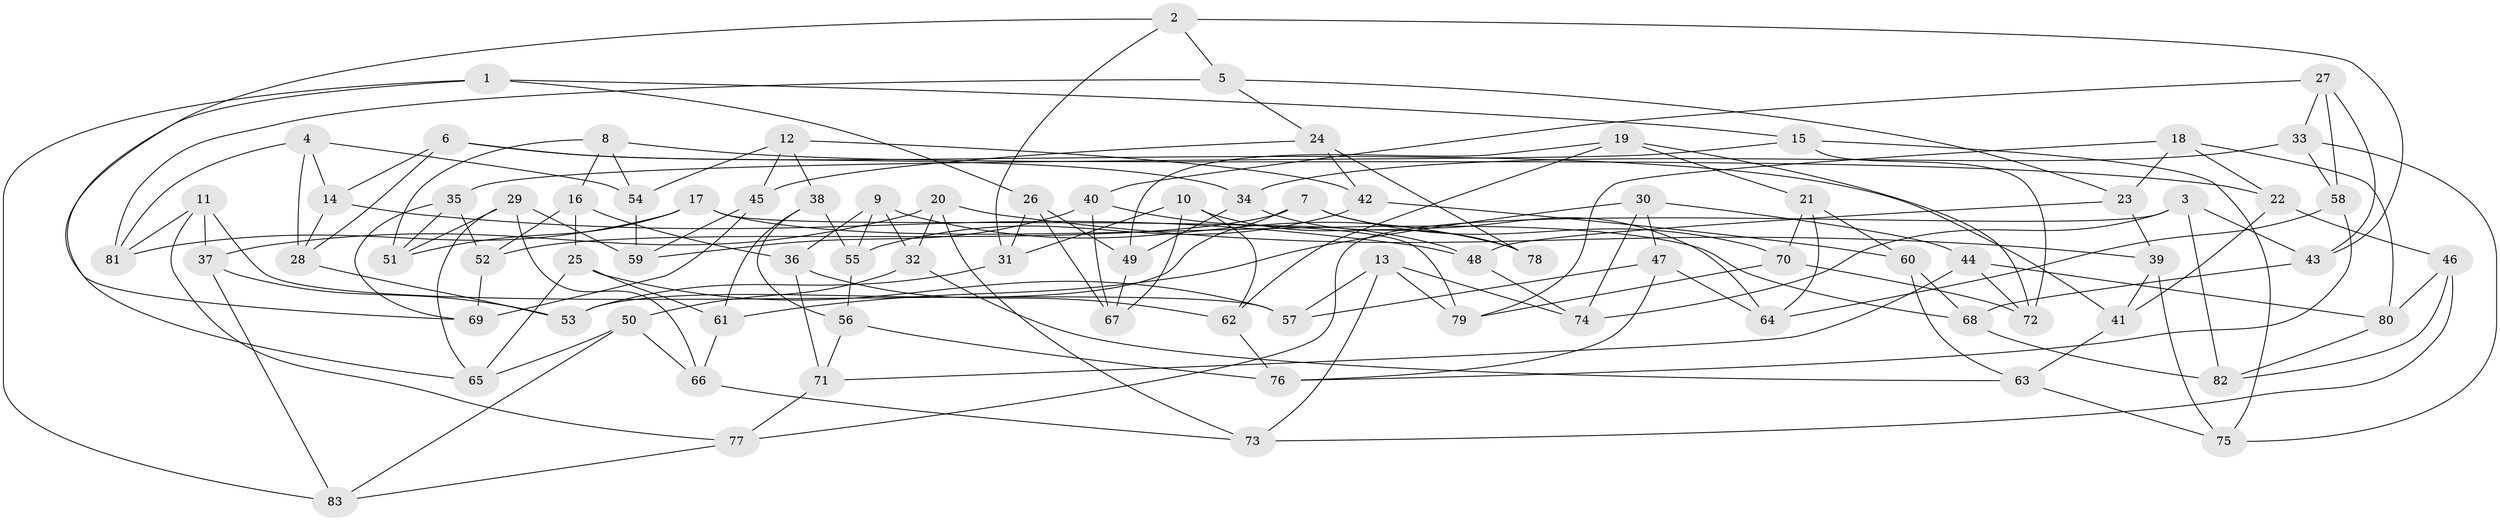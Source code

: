 // coarse degree distribution, {6: 0.58, 4: 0.26, 5: 0.08, 3: 0.08}
// Generated by graph-tools (version 1.1) at 2025/24/03/03/25 07:24:27]
// undirected, 83 vertices, 166 edges
graph export_dot {
graph [start="1"]
  node [color=gray90,style=filled];
  1;
  2;
  3;
  4;
  5;
  6;
  7;
  8;
  9;
  10;
  11;
  12;
  13;
  14;
  15;
  16;
  17;
  18;
  19;
  20;
  21;
  22;
  23;
  24;
  25;
  26;
  27;
  28;
  29;
  30;
  31;
  32;
  33;
  34;
  35;
  36;
  37;
  38;
  39;
  40;
  41;
  42;
  43;
  44;
  45;
  46;
  47;
  48;
  49;
  50;
  51;
  52;
  53;
  54;
  55;
  56;
  57;
  58;
  59;
  60;
  61;
  62;
  63;
  64;
  65;
  66;
  67;
  68;
  69;
  70;
  71;
  72;
  73;
  74;
  75;
  76;
  77;
  78;
  79;
  80;
  81;
  82;
  83;
  1 -- 15;
  1 -- 26;
  1 -- 83;
  1 -- 65;
  2 -- 43;
  2 -- 5;
  2 -- 69;
  2 -- 31;
  3 -- 77;
  3 -- 43;
  3 -- 74;
  3 -- 82;
  4 -- 54;
  4 -- 28;
  4 -- 81;
  4 -- 14;
  5 -- 23;
  5 -- 81;
  5 -- 24;
  6 -- 34;
  6 -- 28;
  6 -- 41;
  6 -- 14;
  7 -- 53;
  7 -- 70;
  7 -- 64;
  7 -- 52;
  8 -- 51;
  8 -- 22;
  8 -- 16;
  8 -- 54;
  9 -- 36;
  9 -- 78;
  9 -- 32;
  9 -- 55;
  10 -- 31;
  10 -- 62;
  10 -- 67;
  10 -- 78;
  11 -- 57;
  11 -- 37;
  11 -- 77;
  11 -- 81;
  12 -- 42;
  12 -- 38;
  12 -- 54;
  12 -- 45;
  13 -- 79;
  13 -- 73;
  13 -- 57;
  13 -- 74;
  14 -- 28;
  14 -- 48;
  15 -- 75;
  15 -- 72;
  15 -- 35;
  16 -- 25;
  16 -- 36;
  16 -- 52;
  17 -- 68;
  17 -- 81;
  17 -- 79;
  17 -- 51;
  18 -- 22;
  18 -- 80;
  18 -- 79;
  18 -- 23;
  19 -- 62;
  19 -- 49;
  19 -- 72;
  19 -- 21;
  20 -- 73;
  20 -- 39;
  20 -- 37;
  20 -- 32;
  21 -- 70;
  21 -- 64;
  21 -- 60;
  22 -- 41;
  22 -- 46;
  23 -- 48;
  23 -- 39;
  24 -- 45;
  24 -- 42;
  24 -- 78;
  25 -- 65;
  25 -- 61;
  25 -- 57;
  26 -- 67;
  26 -- 31;
  26 -- 49;
  27 -- 58;
  27 -- 33;
  27 -- 43;
  27 -- 40;
  28 -- 53;
  29 -- 51;
  29 -- 65;
  29 -- 59;
  29 -- 66;
  30 -- 61;
  30 -- 47;
  30 -- 74;
  30 -- 44;
  31 -- 53;
  32 -- 63;
  32 -- 50;
  33 -- 34;
  33 -- 58;
  33 -- 75;
  34 -- 49;
  34 -- 78;
  35 -- 52;
  35 -- 69;
  35 -- 51;
  36 -- 71;
  36 -- 62;
  37 -- 83;
  37 -- 53;
  38 -- 55;
  38 -- 61;
  38 -- 56;
  39 -- 41;
  39 -- 75;
  40 -- 48;
  40 -- 67;
  40 -- 59;
  41 -- 63;
  42 -- 60;
  42 -- 55;
  43 -- 68;
  44 -- 71;
  44 -- 80;
  44 -- 72;
  45 -- 59;
  45 -- 69;
  46 -- 80;
  46 -- 73;
  46 -- 82;
  47 -- 57;
  47 -- 64;
  47 -- 76;
  48 -- 74;
  49 -- 67;
  50 -- 83;
  50 -- 66;
  50 -- 65;
  52 -- 69;
  54 -- 59;
  55 -- 56;
  56 -- 71;
  56 -- 76;
  58 -- 76;
  58 -- 64;
  60 -- 63;
  60 -- 68;
  61 -- 66;
  62 -- 76;
  63 -- 75;
  66 -- 73;
  68 -- 82;
  70 -- 79;
  70 -- 72;
  71 -- 77;
  77 -- 83;
  80 -- 82;
}
